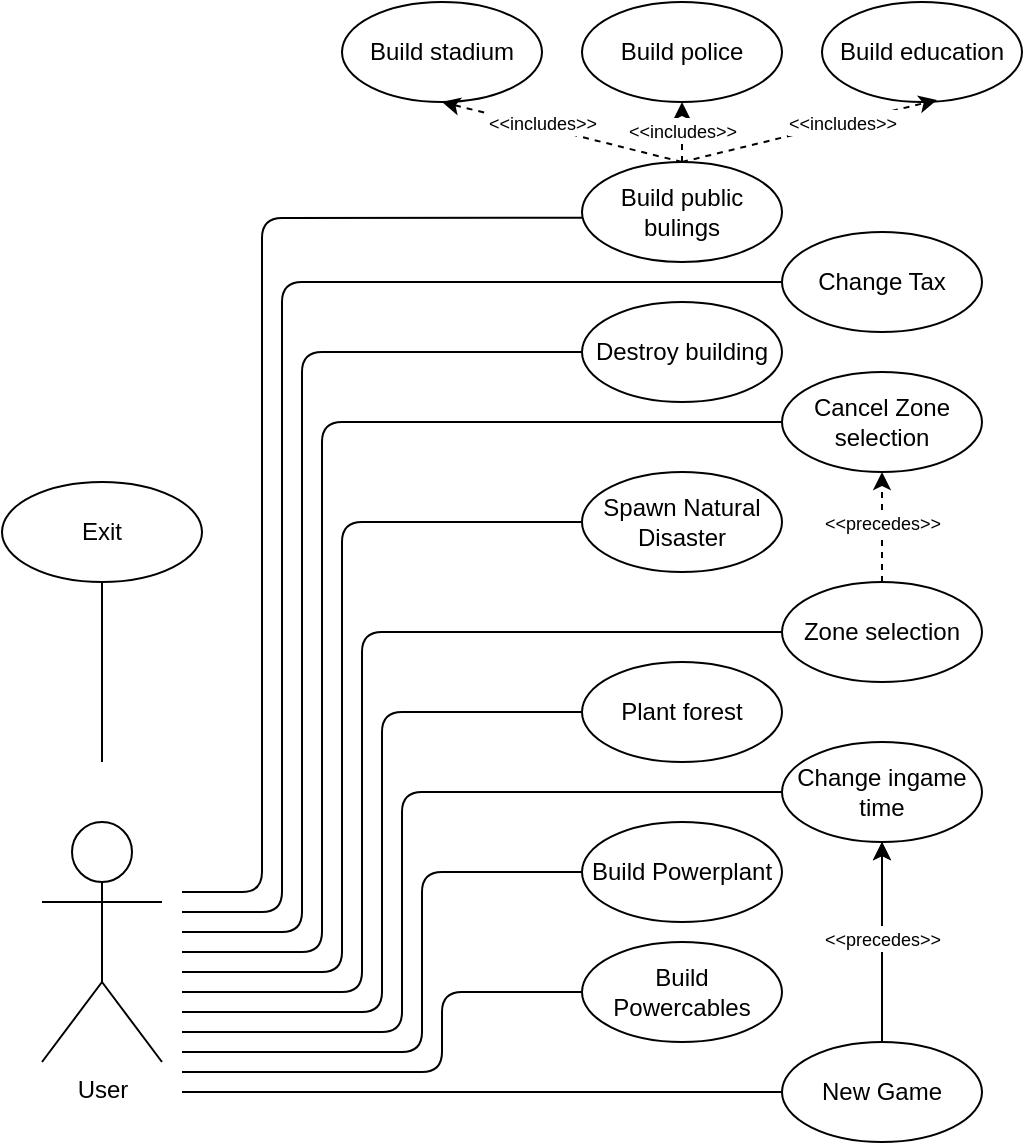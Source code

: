 <mxfile version="21.0.6" type="device"><diagram name="Page-1" id="5r8fjd2-dKv-Mr313BTe"><mxGraphModel dx="1195" dy="737" grid="1" gridSize="10" guides="1" tooltips="1" connect="1" arrows="1" fold="1" page="1" pageScale="1" pageWidth="827" pageHeight="1169" math="0" shadow="0"><root><mxCell id="0"/><mxCell id="1" parent="0"/><mxCell id="LpNjjQqWPBPuRG1UXq3W-1" value="User" style="shape=umlActor;verticalLabelPosition=bottom;verticalAlign=top;html=1;outlineConnect=0;" parent="1" vertex="1"><mxGeometry x="80" y="550" width="60" height="120" as="geometry"/></mxCell><mxCell id="0u2OjaoLLq7RJdTBlj50-12" value="" style="edgeStyle=orthogonalEdgeStyle;rounded=0;orthogonalLoop=1;jettySize=auto;html=1;" edge="1" parent="1" source="LpNjjQqWPBPuRG1UXq3W-4" target="LpNjjQqWPBPuRG1UXq3W-11"><mxGeometry relative="1" as="geometry"/></mxCell><mxCell id="LpNjjQqWPBPuRG1UXq3W-4" value="New Game" style="ellipse;whiteSpace=wrap;html=1;" parent="1" vertex="1"><mxGeometry x="450" y="660" width="100" height="50" as="geometry"/></mxCell><mxCell id="LpNjjQqWPBPuRG1UXq3W-6" value="Zone selection" style="ellipse;whiteSpace=wrap;html=1;" parent="1" vertex="1"><mxGeometry x="450" y="430" width="100" height="50" as="geometry"/></mxCell><mxCell id="LpNjjQqWPBPuRG1UXq3W-8" value="Change Tax" style="ellipse;whiteSpace=wrap;html=1;" parent="1" vertex="1"><mxGeometry x="450" y="255" width="100" height="50" as="geometry"/></mxCell><mxCell id="LpNjjQqWPBPuRG1UXq3W-11" value="Change ingame time" style="ellipse;whiteSpace=wrap;html=1;" parent="1" vertex="1"><mxGeometry x="450" y="510" width="100" height="50" as="geometry"/></mxCell><mxCell id="LpNjjQqWPBPuRG1UXq3W-12" value="Destroy building" style="ellipse;whiteSpace=wrap;html=1;" parent="1" vertex="1"><mxGeometry x="350" y="290" width="100" height="50" as="geometry"/></mxCell><mxCell id="LpNjjQqWPBPuRG1UXq3W-13" value="Build public bulings" style="ellipse;whiteSpace=wrap;html=1;" parent="1" vertex="1"><mxGeometry x="350" y="220" width="100" height="50" as="geometry"/></mxCell><mxCell id="LpNjjQqWPBPuRG1UXq3W-14" value="Cancel Zone selection" style="ellipse;whiteSpace=wrap;html=1;" parent="1" vertex="1"><mxGeometry x="450" y="325" width="100" height="50" as="geometry"/></mxCell><mxCell id="LpNjjQqWPBPuRG1UXq3W-16" value="Exit" style="ellipse;whiteSpace=wrap;html=1;" parent="1" vertex="1"><mxGeometry x="60" y="380" width="100" height="50" as="geometry"/></mxCell><mxCell id="LpNjjQqWPBPuRG1UXq3W-17" value="" style="endArrow=none;html=1;rounded=0;entryX=0.5;entryY=1;entryDx=0;entryDy=0;endFill=0;" parent="1" target="LpNjjQqWPBPuRG1UXq3W-16" edge="1"><mxGeometry width="50" height="50" relative="1" as="geometry"><mxPoint x="110" y="520" as="sourcePoint"/><mxPoint x="180" y="490" as="targetPoint"/></mxGeometry></mxCell><mxCell id="LpNjjQqWPBPuRG1UXq3W-18" value="" style="endArrow=none;html=1;rounded=0;entryX=0;entryY=0.5;entryDx=0;entryDy=0;" parent="1" target="LpNjjQqWPBPuRG1UXq3W-4" edge="1"><mxGeometry width="50" height="50" relative="1" as="geometry"><mxPoint x="150" y="685" as="sourcePoint"/><mxPoint x="230" y="665" as="targetPoint"/></mxGeometry></mxCell><mxCell id="LpNjjQqWPBPuRG1UXq3W-21" value="" style="endArrow=none;html=1;rounded=1;entryX=0;entryY=0.5;entryDx=0;entryDy=0;" parent="1" target="LpNjjQqWPBPuRG1UXq3W-11" edge="1"><mxGeometry width="50" height="50" relative="1" as="geometry"><mxPoint x="150" y="655" as="sourcePoint"/><mxPoint x="330" y="585" as="targetPoint"/><Array as="points"><mxPoint x="260" y="655"/><mxPoint x="260" y="535"/></Array></mxGeometry></mxCell><mxCell id="LpNjjQqWPBPuRG1UXq3W-23" value="" style="endArrow=none;html=1;rounded=1;entryX=0;entryY=0.5;entryDx=0;entryDy=0;" parent="1" target="LpNjjQqWPBPuRG1UXq3W-6" edge="1"><mxGeometry width="50" height="50" relative="1" as="geometry"><mxPoint x="150" y="635" as="sourcePoint"/><mxPoint x="470" y="500" as="targetPoint"/><Array as="points"><mxPoint x="240" y="635"/><mxPoint x="240" y="455"/></Array></mxGeometry></mxCell><mxCell id="LpNjjQqWPBPuRG1UXq3W-24" value="" style="endArrow=none;html=1;rounded=1;entryX=0;entryY=0.5;entryDx=0;entryDy=0;" parent="1" target="LpNjjQqWPBPuRG1UXq3W-14" edge="1"><mxGeometry width="50" height="50" relative="1" as="geometry"><mxPoint x="150" y="615" as="sourcePoint"/><mxPoint x="520" y="430" as="targetPoint"/><Array as="points"><mxPoint x="220" y="615"/><mxPoint x="220" y="350"/></Array></mxGeometry></mxCell><mxCell id="LpNjjQqWPBPuRG1UXq3W-26" value="" style="endArrow=none;html=1;rounded=1;entryX=0;entryY=0.5;entryDx=0;entryDy=0;" parent="1" target="LpNjjQqWPBPuRG1UXq3W-12" edge="1"><mxGeometry width="50" height="50" relative="1" as="geometry"><mxPoint x="150" y="605" as="sourcePoint"/><mxPoint x="660" y="350" as="targetPoint"/><Array as="points"><mxPoint x="210" y="605"/><mxPoint x="210" y="315"/></Array></mxGeometry></mxCell><mxCell id="LpNjjQqWPBPuRG1UXq3W-27" value="&lt;font style=&quot;font-size: 9px;&quot;&gt;&amp;lt;&amp;lt;precedes&amp;gt;&amp;gt;&lt;/font&gt;" style="endArrow=classic;dashed=1;html=1;rounded=0;exitX=0.5;exitY=0;exitDx=0;exitDy=0;entryX=0.5;entryY=1;entryDx=0;entryDy=0;startArrow=none;startFill=0;endFill=1;" parent="1" source="LpNjjQqWPBPuRG1UXq3W-6" target="LpNjjQqWPBPuRG1UXq3W-14" edge="1"><mxGeometry x="0.091" width="50" height="50" relative="1" as="geometry"><mxPoint x="360" y="510" as="sourcePoint"/><mxPoint x="410" y="460" as="targetPoint"/><Array as="points"/><mxPoint as="offset"/></mxGeometry></mxCell><mxCell id="LpNjjQqWPBPuRG1UXq3W-32" value="&lt;font style=&quot;font-size: 9px;&quot;&gt;&amp;lt;&amp;lt;precedes&amp;gt;&amp;gt;&lt;/font&gt;" style="endArrow=classic;dashed=1;html=1;rounded=0;entryX=0.5;entryY=1;entryDx=0;entryDy=0;startArrow=none;startFill=0;endFill=1;" parent="1" source="LpNjjQqWPBPuRG1UXq3W-4" target="LpNjjQqWPBPuRG1UXq3W-11" edge="1"><mxGeometry x="0.05" width="50" height="50" relative="1" as="geometry"><mxPoint x="500" y="640" as="sourcePoint"/><mxPoint x="430" y="605" as="targetPoint"/><Array as="points"/><mxPoint as="offset"/></mxGeometry></mxCell><mxCell id="LpNjjQqWPBPuRG1UXq3W-35" value="" style="endArrow=none;html=1;rounded=1;entryX=0;entryY=0.5;entryDx=0;entryDy=0;" parent="1" target="LpNjjQqWPBPuRG1UXq3W-8" edge="1"><mxGeometry width="50" height="50" relative="1" as="geometry"><mxPoint x="150" y="595" as="sourcePoint"/><mxPoint x="350" y="300" as="targetPoint"/><Array as="points"><mxPoint x="200" y="595"/><mxPoint x="200" y="280"/></Array></mxGeometry></mxCell><mxCell id="LpNjjQqWPBPuRG1UXq3W-36" value="" style="endArrow=none;html=1;rounded=1;entryX=0.004;entryY=0.557;entryDx=0;entryDy=0;entryPerimeter=0;" parent="1" target="LpNjjQqWPBPuRG1UXq3W-13" edge="1"><mxGeometry width="50" height="50" relative="1" as="geometry"><mxPoint x="150" y="585" as="sourcePoint"/><mxPoint x="350" y="285" as="targetPoint"/><Array as="points"><mxPoint x="190" y="585"/><mxPoint x="190" y="248"/></Array></mxGeometry></mxCell><mxCell id="0u2OjaoLLq7RJdTBlj50-1" value="Plant forest" style="ellipse;whiteSpace=wrap;html=1;fontSize=12;" vertex="1" parent="1"><mxGeometry x="350" y="470" width="100" height="50" as="geometry"/></mxCell><mxCell id="0u2OjaoLLq7RJdTBlj50-2" value="" style="endArrow=none;html=1;rounded=1;fontSize=12;" edge="1" parent="1" target="0u2OjaoLLq7RJdTBlj50-1"><mxGeometry width="50" height="50" relative="1" as="geometry"><mxPoint x="150" y="645" as="sourcePoint"/><mxPoint x="450" y="315" as="targetPoint"/><Array as="points"><mxPoint x="250" y="645"/><mxPoint x="250" y="495"/></Array></mxGeometry></mxCell><mxCell id="0u2OjaoLLq7RJdTBlj50-3" value="Build stadium" style="ellipse;whiteSpace=wrap;html=1;fontSize=12;" vertex="1" parent="1"><mxGeometry x="230" y="140" width="100" height="50" as="geometry"/></mxCell><mxCell id="0u2OjaoLLq7RJdTBlj50-4" value="Build police" style="ellipse;whiteSpace=wrap;html=1;fontSize=12;" vertex="1" parent="1"><mxGeometry x="350" y="140" width="100" height="50" as="geometry"/></mxCell><mxCell id="0u2OjaoLLq7RJdTBlj50-5" value="Build education" style="ellipse;whiteSpace=wrap;html=1;fontSize=12;" vertex="1" parent="1"><mxGeometry x="470" y="140" width="100" height="50" as="geometry"/></mxCell><mxCell id="0u2OjaoLLq7RJdTBlj50-6" value="&lt;font style=&quot;font-size: 9px;&quot;&gt;&amp;lt;&amp;lt;includes&amp;gt;&amp;gt;&lt;/font&gt;" style="endArrow=classic;dashed=1;html=1;rounded=0;exitX=0.5;exitY=0;exitDx=0;exitDy=0;startArrow=none;startFill=0;endFill=1;entryX=0.575;entryY=0.98;entryDx=0;entryDy=0;entryPerimeter=0;" edge="1" parent="1" source="LpNjjQqWPBPuRG1UXq3W-13" target="0u2OjaoLLq7RJdTBlj50-5"><mxGeometry x="0.257" y="1" width="50" height="50" relative="1" as="geometry"><mxPoint x="449.52" y="235" as="sourcePoint"/><mxPoint x="500" y="190" as="targetPoint"/><Array as="points"/><mxPoint as="offset"/></mxGeometry></mxCell><mxCell id="0u2OjaoLLq7RJdTBlj50-7" value="&lt;font style=&quot;font-size: 9px;&quot;&gt;&amp;lt;&amp;lt;includes&amp;gt;&amp;gt;&lt;/font&gt;" style="endArrow=classic;dashed=1;html=1;rounded=0;exitX=0.5;exitY=0;exitDx=0;exitDy=0;startArrow=none;startFill=0;endFill=1;entryX=0.5;entryY=1;entryDx=0;entryDy=0;" edge="1" parent="1" source="LpNjjQqWPBPuRG1UXq3W-13" target="0u2OjaoLLq7RJdTBlj50-3"><mxGeometry x="0.176" y="-2" width="50" height="50" relative="1" as="geometry"><mxPoint x="290" y="220" as="sourcePoint"/><mxPoint x="300" y="190" as="targetPoint"/><Array as="points"/><mxPoint as="offset"/></mxGeometry></mxCell><mxCell id="0u2OjaoLLq7RJdTBlj50-8" value="&lt;font style=&quot;font-size: 9px;&quot;&gt;&amp;lt;&amp;lt;includes&amp;gt;&amp;gt;&lt;/font&gt;" style="endArrow=classic;dashed=1;html=1;rounded=0;exitX=0.5;exitY=0;exitDx=0;exitDy=0;startArrow=none;startFill=0;endFill=1;" edge="1" parent="1" source="LpNjjQqWPBPuRG1UXq3W-13"><mxGeometry x="0.091" width="50" height="50" relative="1" as="geometry"><mxPoint x="420" y="240" as="sourcePoint"/><mxPoint x="400" y="190" as="targetPoint"/><Array as="points"/><mxPoint as="offset"/></mxGeometry></mxCell><mxCell id="0u2OjaoLLq7RJdTBlj50-10" value="Spawn Natural Disaster" style="ellipse;whiteSpace=wrap;html=1;" vertex="1" parent="1"><mxGeometry x="350" y="375" width="100" height="50" as="geometry"/></mxCell><mxCell id="0u2OjaoLLq7RJdTBlj50-11" value="" style="endArrow=none;html=1;rounded=1;entryX=0;entryY=0.5;entryDx=0;entryDy=0;" edge="1" parent="1" target="0u2OjaoLLq7RJdTBlj50-10"><mxGeometry width="50" height="50" relative="1" as="geometry"><mxPoint x="150" y="625" as="sourcePoint"/><mxPoint x="420" y="480" as="targetPoint"/><Array as="points"><mxPoint x="230" y="625"/><mxPoint x="230" y="400"/></Array></mxGeometry></mxCell><mxCell id="0u2OjaoLLq7RJdTBlj50-13" value="Build Powerplant" style="ellipse;whiteSpace=wrap;html=1;" vertex="1" parent="1"><mxGeometry x="350" y="550" width="100" height="50" as="geometry"/></mxCell><mxCell id="0u2OjaoLLq7RJdTBlj50-15" value="Build Powercables" style="ellipse;whiteSpace=wrap;html=1;" vertex="1" parent="1"><mxGeometry x="350" y="610" width="100" height="50" as="geometry"/></mxCell><mxCell id="0u2OjaoLLq7RJdTBlj50-16" value="" style="endArrow=none;html=1;rounded=1;entryX=0;entryY=0.5;entryDx=0;entryDy=0;" edge="1" parent="1" target="0u2OjaoLLq7RJdTBlj50-13"><mxGeometry width="50" height="50" relative="1" as="geometry"><mxPoint x="150" y="665" as="sourcePoint"/><mxPoint x="460" y="545" as="targetPoint"/><Array as="points"><mxPoint x="270" y="665"/><mxPoint x="270" y="575"/></Array></mxGeometry></mxCell><mxCell id="0u2OjaoLLq7RJdTBlj50-18" value="" style="endArrow=none;html=1;rounded=1;entryX=0;entryY=0.5;entryDx=0;entryDy=0;" edge="1" parent="1" target="0u2OjaoLLq7RJdTBlj50-15"><mxGeometry width="50" height="50" relative="1" as="geometry"><mxPoint x="150" y="675" as="sourcePoint"/><mxPoint x="360" y="585" as="targetPoint"/><Array as="points"><mxPoint x="280" y="675"/><mxPoint x="280" y="635"/></Array></mxGeometry></mxCell></root></mxGraphModel></diagram></mxfile>